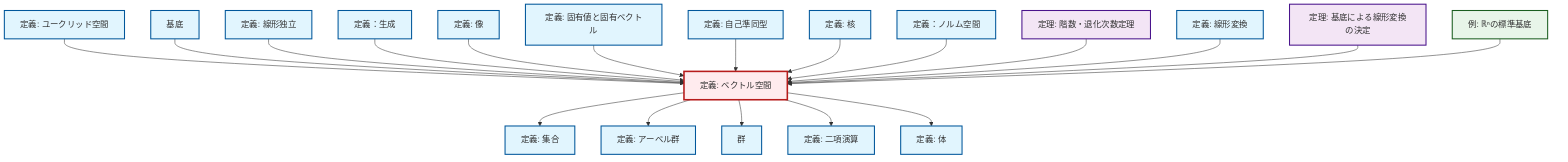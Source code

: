 graph TD
    classDef definition fill:#e1f5fe,stroke:#01579b,stroke-width:2px
    classDef theorem fill:#f3e5f5,stroke:#4a148c,stroke-width:2px
    classDef axiom fill:#fff3e0,stroke:#e65100,stroke-width:2px
    classDef example fill:#e8f5e9,stroke:#1b5e20,stroke-width:2px
    classDef current fill:#ffebee,stroke:#b71c1c,stroke-width:3px
    def-field["定義: 体"]:::definition
    def-linear-transformation["定義: 線形変換"]:::definition
    def-vector-space["定義: ベクトル空間"]:::definition
    def-kernel["定義: 核"]:::definition
    def-image["定義: 像"]:::definition
    def-group["群"]:::definition
    def-linear-independence["定義: 線形独立"]:::definition
    thm-linear-transformation-basis["定理: 基底による線形変換の決定"]:::theorem
    def-normed-vector-space["定義：ノルム空間"]:::definition
    def-abelian-group["定義: アーベル群"]:::definition
    def-binary-operation["定義: 二項演算"]:::definition
    def-span["定義：生成"]:::definition
    def-endomorphism["定義: 自己準同型"]:::definition
    def-euclidean-space["定義: ユークリッド空間"]:::definition
    thm-rank-nullity["定理: 階数・退化次数定理"]:::theorem
    ex-standard-basis-rn["例: ℝⁿの標準基底"]:::example
    def-eigenvalue-eigenvector["定義: 固有値と固有ベクトル"]:::definition
    def-set["定義: 集合"]:::definition
    def-basis["基底"]:::definition
    def-vector-space --> def-set
    def-euclidean-space --> def-vector-space
    def-basis --> def-vector-space
    def-linear-independence --> def-vector-space
    def-span --> def-vector-space
    def-image --> def-vector-space
    def-vector-space --> def-abelian-group
    def-eigenvalue-eigenvector --> def-vector-space
    def-endomorphism --> def-vector-space
    def-vector-space --> def-group
    def-vector-space --> def-binary-operation
    def-kernel --> def-vector-space
    def-normed-vector-space --> def-vector-space
    thm-rank-nullity --> def-vector-space
    def-linear-transformation --> def-vector-space
    thm-linear-transformation-basis --> def-vector-space
    def-vector-space --> def-field
    ex-standard-basis-rn --> def-vector-space
    class def-vector-space current